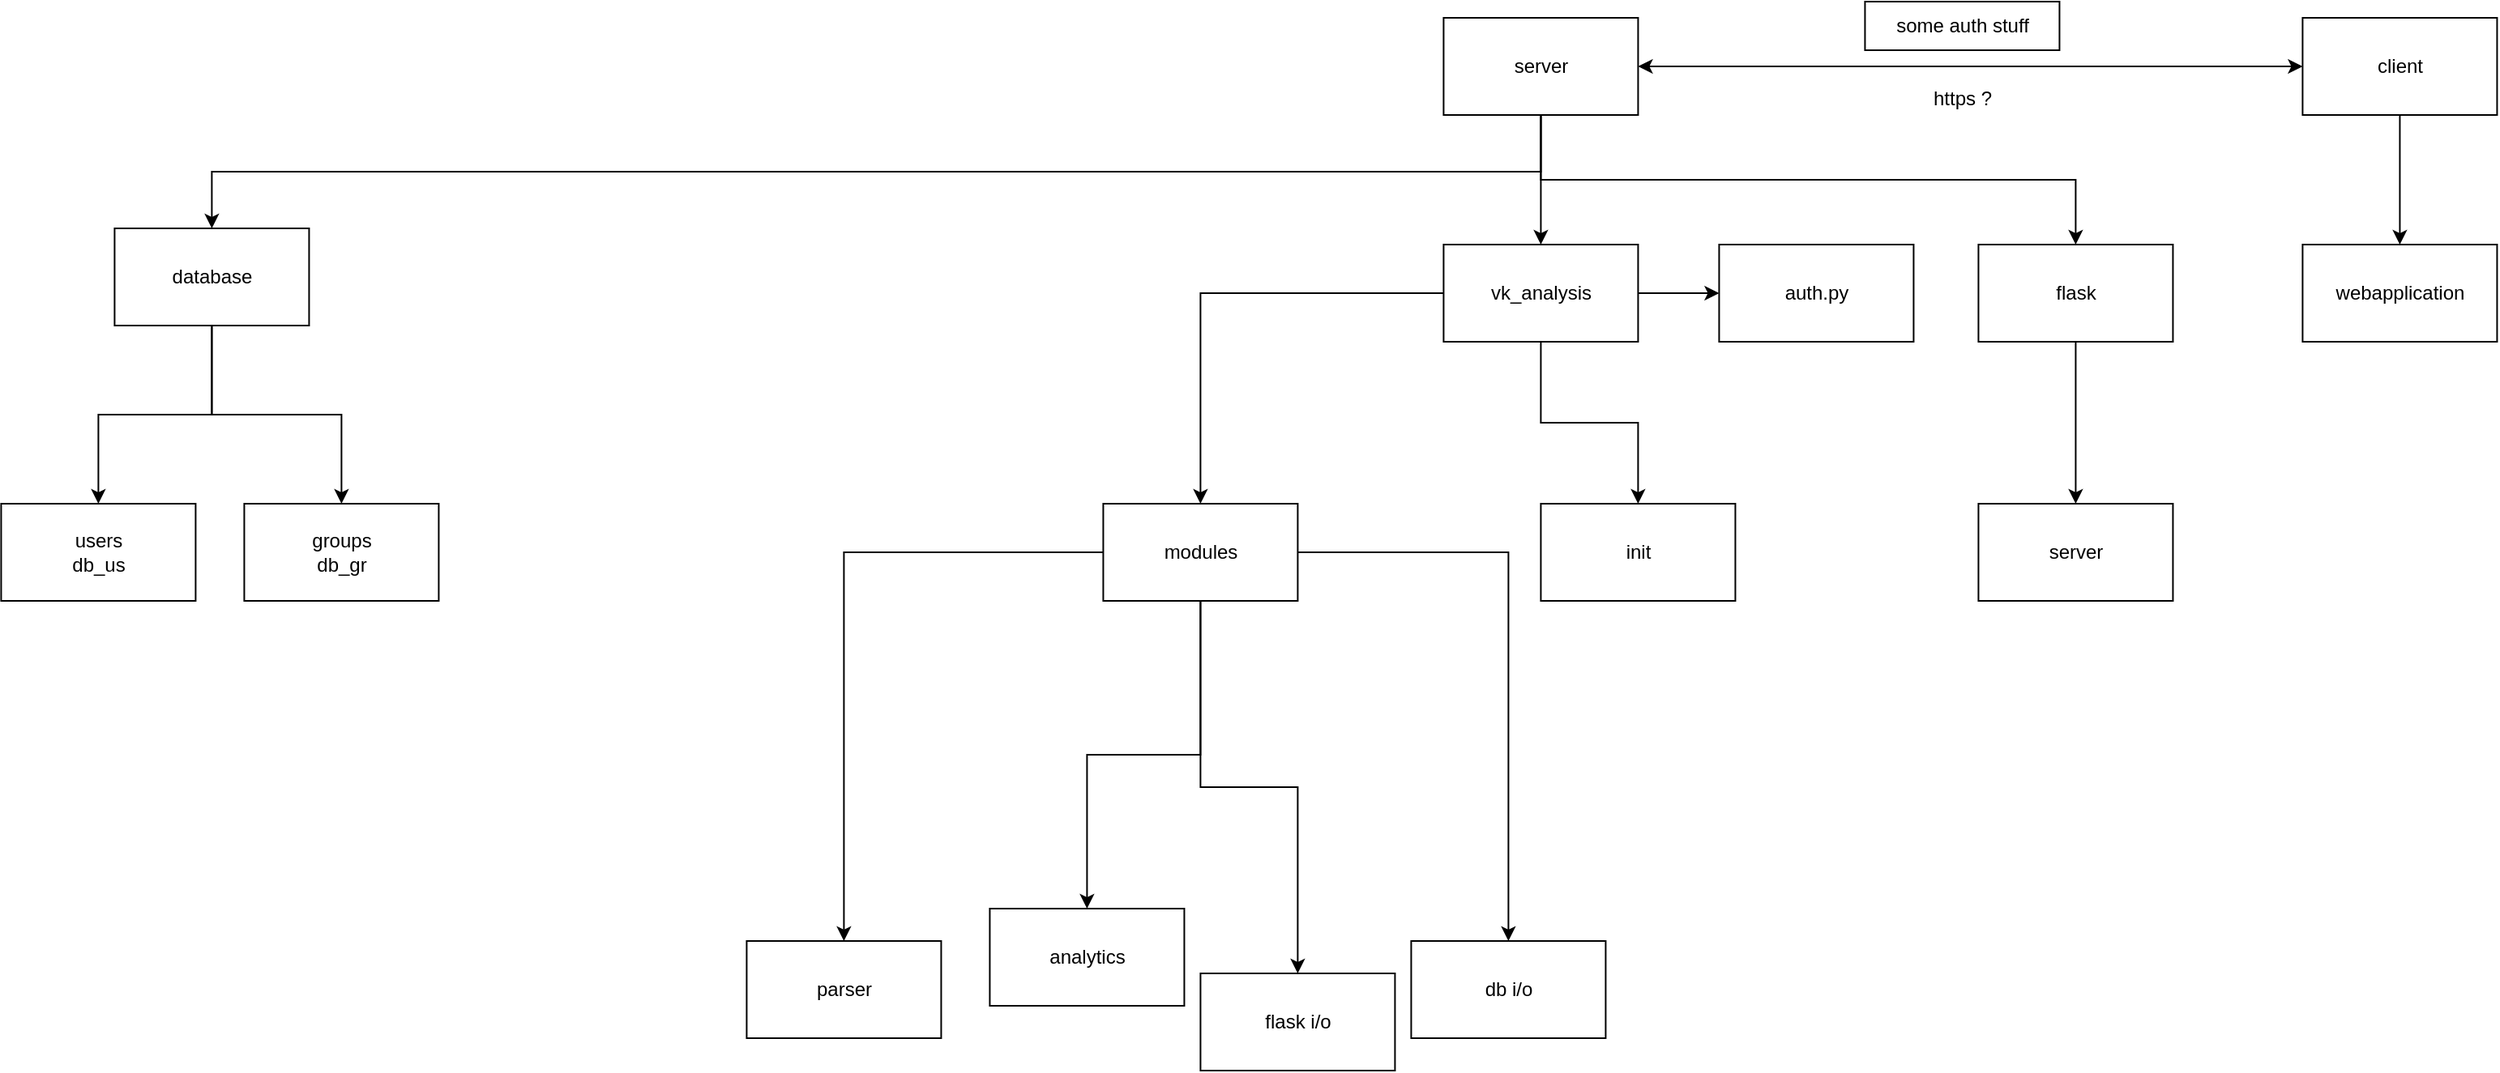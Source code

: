 <mxfile version="12.5.3" type="device"><diagram id="ml6iKvsQQNQK-cvACnir" name="Page-1"><mxGraphModel dx="901" dy="884" grid="1" gridSize="10" guides="1" tooltips="1" connect="1" arrows="1" fold="1" page="1" pageScale="1" pageWidth="1654" pageHeight="1169" math="0" shadow="0"><root><mxCell id="0"/><mxCell id="1" parent="0"/><mxCell id="H-72W5sl4FApkjmHtGYq-3" value="" style="edgeStyle=orthogonalEdgeStyle;rounded=0;orthogonalLoop=1;jettySize=auto;html=1;" parent="1" source="H-72W5sl4FApkjmHtGYq-1" target="H-72W5sl4FApkjmHtGYq-2" edge="1"><mxGeometry relative="1" as="geometry"/></mxCell><mxCell id="H-72W5sl4FApkjmHtGYq-8" style="edgeStyle=orthogonalEdgeStyle;rounded=0;orthogonalLoop=1;jettySize=auto;html=1;exitX=0.5;exitY=1;exitDx=0;exitDy=0;" parent="1" source="H-72W5sl4FApkjmHtGYq-1" target="H-72W5sl4FApkjmHtGYq-4" edge="1"><mxGeometry relative="1" as="geometry"/></mxCell><mxCell id="H-72W5sl4FApkjmHtGYq-9" style="edgeStyle=orthogonalEdgeStyle;rounded=0;orthogonalLoop=1;jettySize=auto;html=1;exitX=0.5;exitY=1;exitDx=0;exitDy=0;entryX=0.5;entryY=0;entryDx=0;entryDy=0;" parent="1" source="H-72W5sl4FApkjmHtGYq-1" target="H-72W5sl4FApkjmHtGYq-6" edge="1"><mxGeometry relative="1" as="geometry"/></mxCell><mxCell id="H-72W5sl4FApkjmHtGYq-26" value="" style="edgeStyle=orthogonalEdgeStyle;rounded=0;orthogonalLoop=1;jettySize=auto;html=1;startArrow=classic;startFill=1;" parent="1" source="H-72W5sl4FApkjmHtGYq-1" target="H-72W5sl4FApkjmHtGYq-25" edge="1"><mxGeometry relative="1" as="geometry"/></mxCell><mxCell id="H-72W5sl4FApkjmHtGYq-1" value="server" style="rounded=0;whiteSpace=wrap;html=1;" parent="1" vertex="1"><mxGeometry x="946.71" y="190" width="120" height="60" as="geometry"/></mxCell><mxCell id="H-72W5sl4FApkjmHtGYq-28" value="" style="edgeStyle=orthogonalEdgeStyle;rounded=0;orthogonalLoop=1;jettySize=auto;html=1;startArrow=none;startFill=0;" parent="1" source="H-72W5sl4FApkjmHtGYq-25" target="H-72W5sl4FApkjmHtGYq-27" edge="1"><mxGeometry relative="1" as="geometry"/></mxCell><mxCell id="H-72W5sl4FApkjmHtGYq-25" value="client" style="rounded=0;whiteSpace=wrap;html=1;" parent="1" vertex="1"><mxGeometry x="1476.71" y="190" width="120" height="60" as="geometry"/></mxCell><mxCell id="H-72W5sl4FApkjmHtGYq-27" value="webapplication" style="rounded=0;whiteSpace=wrap;html=1;" parent="1" vertex="1"><mxGeometry x="1476.71" y="330" width="120" height="60" as="geometry"/></mxCell><mxCell id="H-72W5sl4FApkjmHtGYq-16" value="" style="edgeStyle=orthogonalEdgeStyle;rounded=0;orthogonalLoop=1;jettySize=auto;html=1;" parent="1" source="H-72W5sl4FApkjmHtGYq-2" target="H-72W5sl4FApkjmHtGYq-15" edge="1"><mxGeometry relative="1" as="geometry"/></mxCell><mxCell id="H-72W5sl4FApkjmHtGYq-18" style="edgeStyle=orthogonalEdgeStyle;rounded=0;orthogonalLoop=1;jettySize=auto;html=1;exitX=0.5;exitY=1;exitDx=0;exitDy=0;" parent="1" source="H-72W5sl4FApkjmHtGYq-2" target="H-72W5sl4FApkjmHtGYq-17" edge="1"><mxGeometry relative="1" as="geometry"/></mxCell><mxCell id="H-72W5sl4FApkjmHtGYq-36" value="" style="edgeStyle=orthogonalEdgeStyle;rounded=0;orthogonalLoop=1;jettySize=auto;html=1;startArrow=none;startFill=0;" parent="1" source="H-72W5sl4FApkjmHtGYq-2" target="H-72W5sl4FApkjmHtGYq-35" edge="1"><mxGeometry relative="1" as="geometry"/></mxCell><mxCell id="H-72W5sl4FApkjmHtGYq-2" value="vk_analysis" style="rounded=0;whiteSpace=wrap;html=1;" parent="1" vertex="1"><mxGeometry x="946.71" y="330" width="120" height="60" as="geometry"/></mxCell><mxCell id="H-72W5sl4FApkjmHtGYq-35" value="auth.py" style="rounded=0;whiteSpace=wrap;html=1;" parent="1" vertex="1"><mxGeometry x="1116.71" y="330" width="120" height="60" as="geometry"/></mxCell><mxCell id="H-72W5sl4FApkjmHtGYq-30" value="" style="edgeStyle=orthogonalEdgeStyle;rounded=0;orthogonalLoop=1;jettySize=auto;html=1;startArrow=none;startFill=0;" parent="1" source="H-72W5sl4FApkjmHtGYq-15" target="H-72W5sl4FApkjmHtGYq-29" edge="1"><mxGeometry relative="1" as="geometry"/></mxCell><mxCell id="H-72W5sl4FApkjmHtGYq-32" value="" style="edgeStyle=orthogonalEdgeStyle;rounded=0;orthogonalLoop=1;jettySize=auto;html=1;startArrow=none;startFill=0;" parent="1" source="H-72W5sl4FApkjmHtGYq-15" target="H-72W5sl4FApkjmHtGYq-31" edge="1"><mxGeometry relative="1" as="geometry"/></mxCell><mxCell id="H-72W5sl4FApkjmHtGYq-34" value="" style="edgeStyle=orthogonalEdgeStyle;rounded=0;orthogonalLoop=1;jettySize=auto;html=1;startArrow=none;startFill=0;" parent="1" source="H-72W5sl4FApkjmHtGYq-15" target="H-72W5sl4FApkjmHtGYq-33" edge="1"><mxGeometry relative="1" as="geometry"/></mxCell><mxCell id="H-72W5sl4FApkjmHtGYq-38" value="" style="edgeStyle=orthogonalEdgeStyle;rounded=0;orthogonalLoop=1;jettySize=auto;html=1;startArrow=none;startFill=0;" parent="1" source="H-72W5sl4FApkjmHtGYq-15" target="H-72W5sl4FApkjmHtGYq-37" edge="1"><mxGeometry relative="1" as="geometry"/></mxCell><mxCell id="H-72W5sl4FApkjmHtGYq-15" value="modules" style="rounded=0;whiteSpace=wrap;html=1;" parent="1" vertex="1"><mxGeometry x="736.71" y="490" width="120" height="60" as="geometry"/></mxCell><mxCell id="H-72W5sl4FApkjmHtGYq-37" value="flask i/o" style="rounded=0;whiteSpace=wrap;html=1;" parent="1" vertex="1"><mxGeometry x="796.71" y="780" width="120" height="60" as="geometry"/></mxCell><mxCell id="H-72W5sl4FApkjmHtGYq-33" value="db i/o" style="rounded=0;whiteSpace=wrap;html=1;" parent="1" vertex="1"><mxGeometry x="926.71" y="760" width="120" height="60" as="geometry"/></mxCell><mxCell id="H-72W5sl4FApkjmHtGYq-31" value="analytics" style="rounded=0;whiteSpace=wrap;html=1;" parent="1" vertex="1"><mxGeometry x="666.71" y="740" width="120" height="60" as="geometry"/></mxCell><mxCell id="H-72W5sl4FApkjmHtGYq-29" value="parser" style="rounded=0;whiteSpace=wrap;html=1;" parent="1" vertex="1"><mxGeometry x="516.71" y="760" width="120" height="60" as="geometry"/></mxCell><mxCell id="H-72W5sl4FApkjmHtGYq-20" value="" style="edgeStyle=orthogonalEdgeStyle;rounded=0;orthogonalLoop=1;jettySize=auto;html=1;" parent="1" source="H-72W5sl4FApkjmHtGYq-6" target="H-72W5sl4FApkjmHtGYq-19" edge="1"><mxGeometry relative="1" as="geometry"/></mxCell><mxCell id="H-72W5sl4FApkjmHtGYq-22" value="" style="edgeStyle=orthogonalEdgeStyle;rounded=0;orthogonalLoop=1;jettySize=auto;html=1;" parent="1" source="H-72W5sl4FApkjmHtGYq-6" target="H-72W5sl4FApkjmHtGYq-21" edge="1"><mxGeometry relative="1" as="geometry"/></mxCell><mxCell id="H-72W5sl4FApkjmHtGYq-6" value="database" style="rounded=0;whiteSpace=wrap;html=1;" parent="1" vertex="1"><mxGeometry x="126.71" y="320" width="120" height="60" as="geometry"/></mxCell><mxCell id="H-72W5sl4FApkjmHtGYq-21" value="groups&lt;br&gt;db_gr" style="rounded=0;whiteSpace=wrap;html=1;" parent="1" vertex="1"><mxGeometry x="206.71" y="490" width="120" height="60" as="geometry"/></mxCell><mxCell id="H-72W5sl4FApkjmHtGYq-19" value="users&lt;br&gt;db_us" style="rounded=0;whiteSpace=wrap;html=1;" parent="1" vertex="1"><mxGeometry x="56.71" y="490" width="120" height="60" as="geometry"/></mxCell><mxCell id="H-72W5sl4FApkjmHtGYq-24" value="" style="edgeStyle=orthogonalEdgeStyle;rounded=0;orthogonalLoop=1;jettySize=auto;html=1;" parent="1" source="H-72W5sl4FApkjmHtGYq-4" target="H-72W5sl4FApkjmHtGYq-23" edge="1"><mxGeometry relative="1" as="geometry"/></mxCell><mxCell id="H-72W5sl4FApkjmHtGYq-4" value="flask" style="rounded=0;whiteSpace=wrap;html=1;" parent="1" vertex="1"><mxGeometry x="1276.71" y="330" width="120" height="60" as="geometry"/></mxCell><mxCell id="H-72W5sl4FApkjmHtGYq-23" value="server" style="rounded=0;whiteSpace=wrap;html=1;" parent="1" vertex="1"><mxGeometry x="1276.71" y="490" width="120" height="60" as="geometry"/></mxCell><mxCell id="H-72W5sl4FApkjmHtGYq-17" value="init" style="rounded=0;whiteSpace=wrap;html=1;" parent="1" vertex="1"><mxGeometry x="1006.71" y="490" width="120" height="60" as="geometry"/></mxCell><mxCell id="G0Yu2mfe5gW8NGTSb_8g-2" value="some auth stuff" style="rounded=0;whiteSpace=wrap;html=1;" vertex="1" parent="1"><mxGeometry x="1206.71" y="180" width="120" height="30" as="geometry"/></mxCell><mxCell id="G0Yu2mfe5gW8NGTSb_8g-3" value="https ?" style="text;html=1;strokeColor=none;fillColor=none;align=center;verticalAlign=middle;whiteSpace=wrap;rounded=0;" vertex="1" parent="1"><mxGeometry x="1246.71" y="230" width="40" height="20" as="geometry"/></mxCell></root></mxGraphModel></diagram></mxfile>